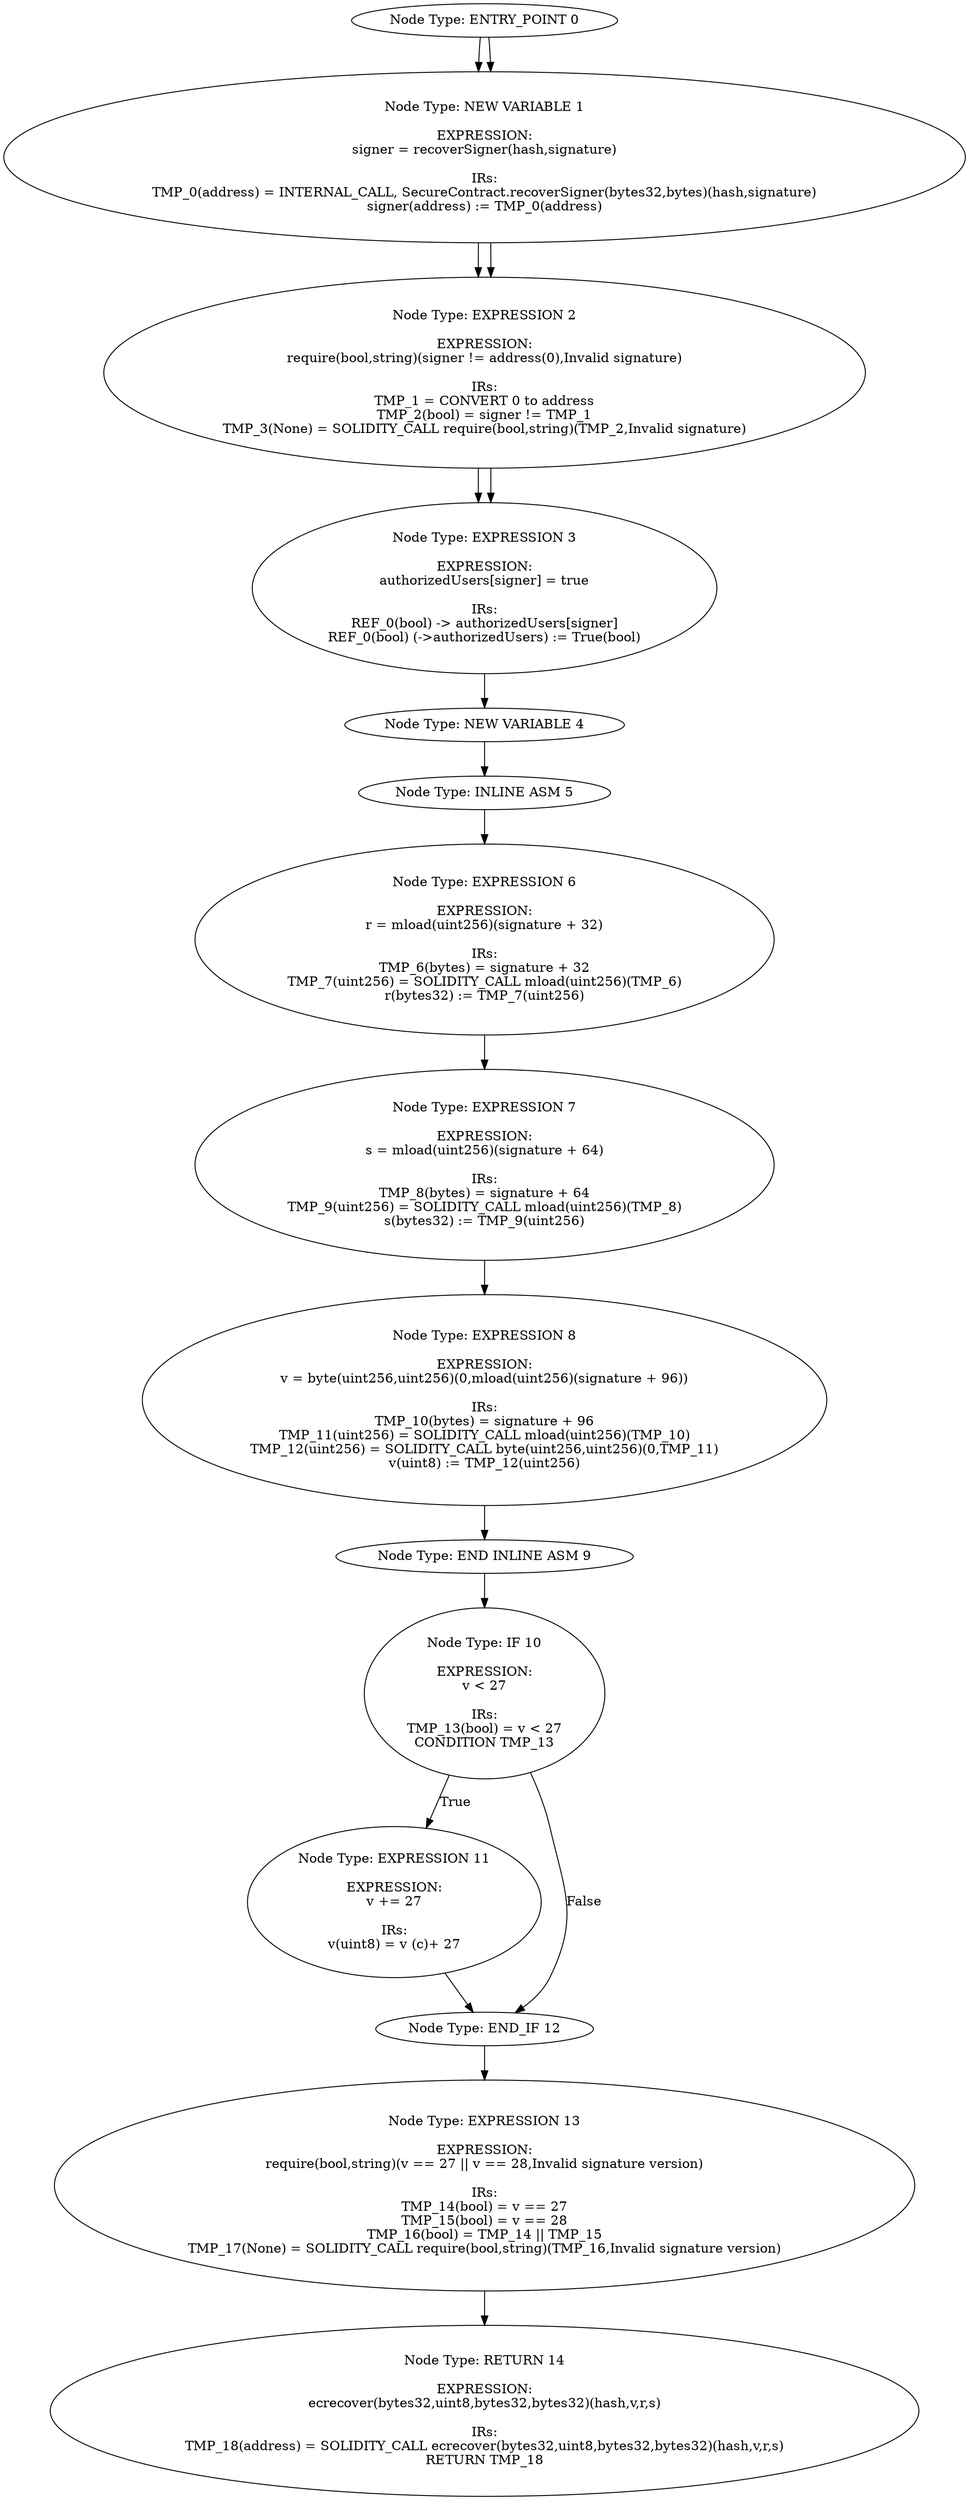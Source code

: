 digraph CFG {
0[label="Node Type: ENTRY_POINT 0
"];
0->1;
1[label="Node Type: EXPRESSION 1

EXPRESSION:
require(bool,string)(signature.length == 65,Invalid signature length)

IRs:
REF_1 -> LENGTH signature
TMP_4(bool) = REF_1 == 65
TMP_5(None) = SOLIDITY_CALL require(bool,string)(TMP_4,Invalid signature length)"];
1->2;
2[label="Node Type: NEW VARIABLE 2
"];
2->3;
3[label="Node Type: NEW VARIABLE 3
"];
3->4;
4[label="Node Type: NEW VARIABLE 4
"];
4->5;
5[label="Node Type: INLINE ASM 5
"];
5->6;
6[label="Node Type: EXPRESSION 6

EXPRESSION:
r = mload(uint256)(signature + 32)

IRs:
TMP_6(bytes) = signature + 32
TMP_7(uint256) = SOLIDITY_CALL mload(uint256)(TMP_6)
r(bytes32) := TMP_7(uint256)"];
6->7;
7[label="Node Type: EXPRESSION 7

EXPRESSION:
s = mload(uint256)(signature + 64)

IRs:
TMP_8(bytes) = signature + 64
TMP_9(uint256) = SOLIDITY_CALL mload(uint256)(TMP_8)
s(bytes32) := TMP_9(uint256)"];
7->8;
8[label="Node Type: EXPRESSION 8

EXPRESSION:
v = byte(uint256,uint256)(0,mload(uint256)(signature + 96))

IRs:
TMP_10(bytes) = signature + 96
TMP_11(uint256) = SOLIDITY_CALL mload(uint256)(TMP_10)
TMP_12(uint256) = SOLIDITY_CALL byte(uint256,uint256)(0,TMP_11)
v(uint8) := TMP_12(uint256)"];
8->9;
9[label="Node Type: END INLINE ASM 9
"];
9->10;
10[label="Node Type: IF 10

EXPRESSION:
v < 27

IRs:
TMP_13(bool) = v < 27
CONDITION TMP_13"];
10->11[label="True"];
10->12[label="False"];
11[label="Node Type: EXPRESSION 11

EXPRESSION:
v += 27

IRs:
v(uint8) = v (c)+ 27"];
11->12;
12[label="Node Type: END_IF 12
"];
12->13;
13[label="Node Type: EXPRESSION 13

EXPRESSION:
require(bool,string)(v == 27 || v == 28,Invalid signature version)

IRs:
TMP_14(bool) = v == 27
TMP_15(bool) = v == 28
TMP_16(bool) = TMP_14 || TMP_15
TMP_17(None) = SOLIDITY_CALL require(bool,string)(TMP_16,Invalid signature version)"];
13->14;
14[label="Node Type: RETURN 14

EXPRESSION:
ecrecover(bytes32,uint8,bytes32,bytes32)(hash,v,r,s)

IRs:
TMP_18(address) = SOLIDITY_CALL ecrecover(bytes32,uint8,bytes32,bytes32)(hash,v,r,s)
RETURN TMP_18"];
0[label="Node Type: ENTRY_POINT 0
"];
0->1;
1[label="Node Type: NEW VARIABLE 1

EXPRESSION:
signer = recoverSigner(hash,signature)

IRs:
TMP_0(address) = INTERNAL_CALL, SecureContract.recoverSigner(bytes32,bytes)(hash,signature)
signer(address) := TMP_0(address)"];
1->2;
2[label="Node Type: EXPRESSION 2

EXPRESSION:
require(bool,string)(signer != address(0),Invalid signature)

IRs:
TMP_1 = CONVERT 0 to address
TMP_2(bool) = signer != TMP_1
TMP_3(None) = SOLIDITY_CALL require(bool,string)(TMP_2,Invalid signature)"];
2->3;
3[label="Node Type: EXPRESSION 3

EXPRESSION:
authorizedUsers[signer] = true

IRs:
REF_0(bool) -> authorizedUsers[signer]
REF_0(bool) (->authorizedUsers) := True(bool)"];
}
